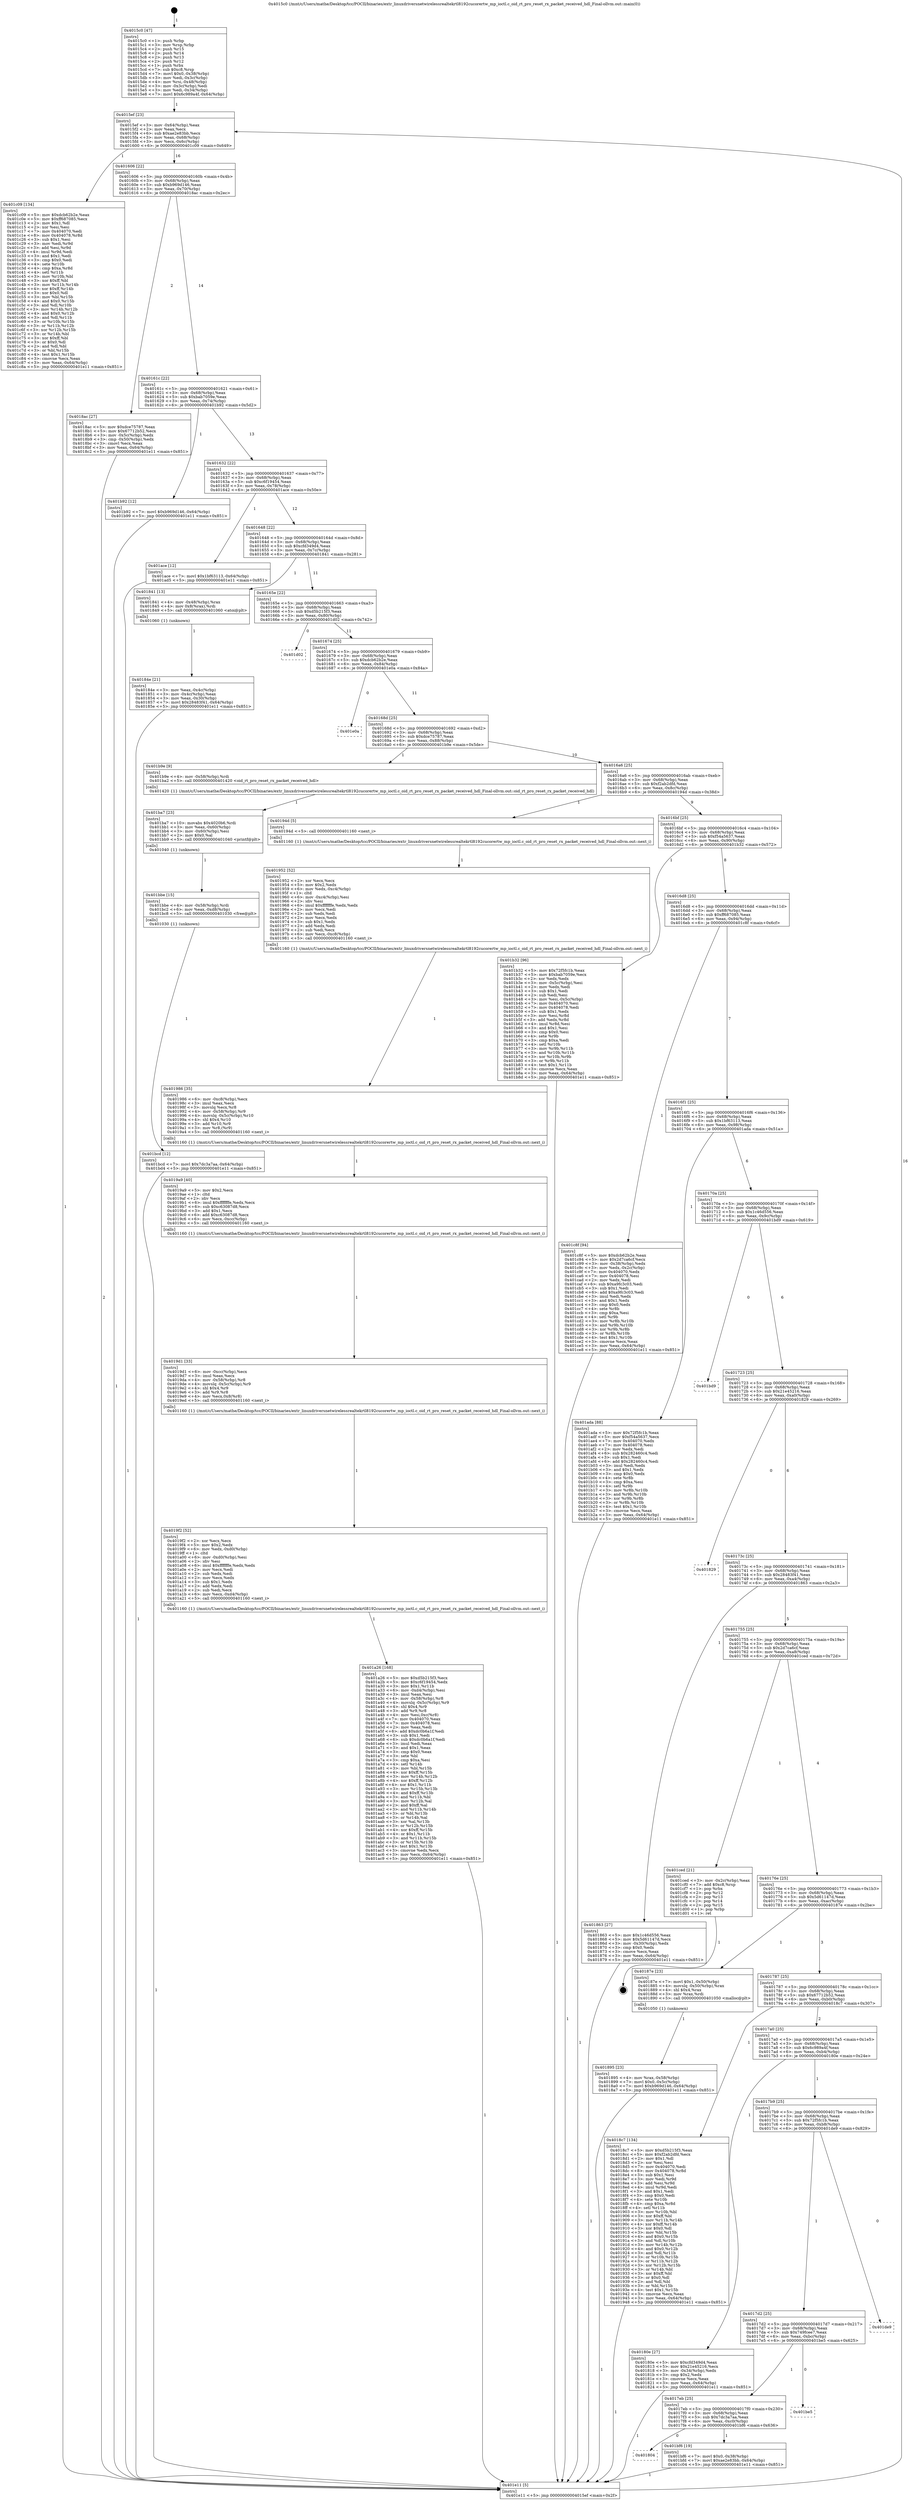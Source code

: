 digraph "0x4015c0" {
  label = "0x4015c0 (/mnt/c/Users/mathe/Desktop/tcc/POCII/binaries/extr_linuxdriversnetwirelessrealtekrtl8192cucorertw_mp_ioctl.c_oid_rt_pro_reset_rx_packet_received_hdl_Final-ollvm.out::main(0))"
  labelloc = "t"
  node[shape=record]

  Entry [label="",width=0.3,height=0.3,shape=circle,fillcolor=black,style=filled]
  "0x4015ef" [label="{
     0x4015ef [23]\l
     | [instrs]\l
     &nbsp;&nbsp;0x4015ef \<+3\>: mov -0x64(%rbp),%eax\l
     &nbsp;&nbsp;0x4015f2 \<+2\>: mov %eax,%ecx\l
     &nbsp;&nbsp;0x4015f4 \<+6\>: sub $0xae2e83bb,%ecx\l
     &nbsp;&nbsp;0x4015fa \<+3\>: mov %eax,-0x68(%rbp)\l
     &nbsp;&nbsp;0x4015fd \<+3\>: mov %ecx,-0x6c(%rbp)\l
     &nbsp;&nbsp;0x401600 \<+6\>: je 0000000000401c09 \<main+0x649\>\l
  }"]
  "0x401c09" [label="{
     0x401c09 [134]\l
     | [instrs]\l
     &nbsp;&nbsp;0x401c09 \<+5\>: mov $0xdcb62b2e,%eax\l
     &nbsp;&nbsp;0x401c0e \<+5\>: mov $0xff687085,%ecx\l
     &nbsp;&nbsp;0x401c13 \<+2\>: mov $0x1,%dl\l
     &nbsp;&nbsp;0x401c15 \<+2\>: xor %esi,%esi\l
     &nbsp;&nbsp;0x401c17 \<+7\>: mov 0x404070,%edi\l
     &nbsp;&nbsp;0x401c1e \<+8\>: mov 0x404078,%r8d\l
     &nbsp;&nbsp;0x401c26 \<+3\>: sub $0x1,%esi\l
     &nbsp;&nbsp;0x401c29 \<+3\>: mov %edi,%r9d\l
     &nbsp;&nbsp;0x401c2c \<+3\>: add %esi,%r9d\l
     &nbsp;&nbsp;0x401c2f \<+4\>: imul %r9d,%edi\l
     &nbsp;&nbsp;0x401c33 \<+3\>: and $0x1,%edi\l
     &nbsp;&nbsp;0x401c36 \<+3\>: cmp $0x0,%edi\l
     &nbsp;&nbsp;0x401c39 \<+4\>: sete %r10b\l
     &nbsp;&nbsp;0x401c3d \<+4\>: cmp $0xa,%r8d\l
     &nbsp;&nbsp;0x401c41 \<+4\>: setl %r11b\l
     &nbsp;&nbsp;0x401c45 \<+3\>: mov %r10b,%bl\l
     &nbsp;&nbsp;0x401c48 \<+3\>: xor $0xff,%bl\l
     &nbsp;&nbsp;0x401c4b \<+3\>: mov %r11b,%r14b\l
     &nbsp;&nbsp;0x401c4e \<+4\>: xor $0xff,%r14b\l
     &nbsp;&nbsp;0x401c52 \<+3\>: xor $0x0,%dl\l
     &nbsp;&nbsp;0x401c55 \<+3\>: mov %bl,%r15b\l
     &nbsp;&nbsp;0x401c58 \<+4\>: and $0x0,%r15b\l
     &nbsp;&nbsp;0x401c5c \<+3\>: and %dl,%r10b\l
     &nbsp;&nbsp;0x401c5f \<+3\>: mov %r14b,%r12b\l
     &nbsp;&nbsp;0x401c62 \<+4\>: and $0x0,%r12b\l
     &nbsp;&nbsp;0x401c66 \<+3\>: and %dl,%r11b\l
     &nbsp;&nbsp;0x401c69 \<+3\>: or %r10b,%r15b\l
     &nbsp;&nbsp;0x401c6c \<+3\>: or %r11b,%r12b\l
     &nbsp;&nbsp;0x401c6f \<+3\>: xor %r12b,%r15b\l
     &nbsp;&nbsp;0x401c72 \<+3\>: or %r14b,%bl\l
     &nbsp;&nbsp;0x401c75 \<+3\>: xor $0xff,%bl\l
     &nbsp;&nbsp;0x401c78 \<+3\>: or $0x0,%dl\l
     &nbsp;&nbsp;0x401c7b \<+2\>: and %dl,%bl\l
     &nbsp;&nbsp;0x401c7d \<+3\>: or %bl,%r15b\l
     &nbsp;&nbsp;0x401c80 \<+4\>: test $0x1,%r15b\l
     &nbsp;&nbsp;0x401c84 \<+3\>: cmovne %ecx,%eax\l
     &nbsp;&nbsp;0x401c87 \<+3\>: mov %eax,-0x64(%rbp)\l
     &nbsp;&nbsp;0x401c8a \<+5\>: jmp 0000000000401e11 \<main+0x851\>\l
  }"]
  "0x401606" [label="{
     0x401606 [22]\l
     | [instrs]\l
     &nbsp;&nbsp;0x401606 \<+5\>: jmp 000000000040160b \<main+0x4b\>\l
     &nbsp;&nbsp;0x40160b \<+3\>: mov -0x68(%rbp),%eax\l
     &nbsp;&nbsp;0x40160e \<+5\>: sub $0xb969d146,%eax\l
     &nbsp;&nbsp;0x401613 \<+3\>: mov %eax,-0x70(%rbp)\l
     &nbsp;&nbsp;0x401616 \<+6\>: je 00000000004018ac \<main+0x2ec\>\l
  }"]
  Exit [label="",width=0.3,height=0.3,shape=circle,fillcolor=black,style=filled,peripheries=2]
  "0x4018ac" [label="{
     0x4018ac [27]\l
     | [instrs]\l
     &nbsp;&nbsp;0x4018ac \<+5\>: mov $0xdce75787,%eax\l
     &nbsp;&nbsp;0x4018b1 \<+5\>: mov $0x67712b52,%ecx\l
     &nbsp;&nbsp;0x4018b6 \<+3\>: mov -0x5c(%rbp),%edx\l
     &nbsp;&nbsp;0x4018b9 \<+3\>: cmp -0x50(%rbp),%edx\l
     &nbsp;&nbsp;0x4018bc \<+3\>: cmovl %ecx,%eax\l
     &nbsp;&nbsp;0x4018bf \<+3\>: mov %eax,-0x64(%rbp)\l
     &nbsp;&nbsp;0x4018c2 \<+5\>: jmp 0000000000401e11 \<main+0x851\>\l
  }"]
  "0x40161c" [label="{
     0x40161c [22]\l
     | [instrs]\l
     &nbsp;&nbsp;0x40161c \<+5\>: jmp 0000000000401621 \<main+0x61\>\l
     &nbsp;&nbsp;0x401621 \<+3\>: mov -0x68(%rbp),%eax\l
     &nbsp;&nbsp;0x401624 \<+5\>: sub $0xbab7059e,%eax\l
     &nbsp;&nbsp;0x401629 \<+3\>: mov %eax,-0x74(%rbp)\l
     &nbsp;&nbsp;0x40162c \<+6\>: je 0000000000401b92 \<main+0x5d2\>\l
  }"]
  "0x401804" [label="{
     0x401804\l
  }", style=dashed]
  "0x401b92" [label="{
     0x401b92 [12]\l
     | [instrs]\l
     &nbsp;&nbsp;0x401b92 \<+7\>: movl $0xb969d146,-0x64(%rbp)\l
     &nbsp;&nbsp;0x401b99 \<+5\>: jmp 0000000000401e11 \<main+0x851\>\l
  }"]
  "0x401632" [label="{
     0x401632 [22]\l
     | [instrs]\l
     &nbsp;&nbsp;0x401632 \<+5\>: jmp 0000000000401637 \<main+0x77\>\l
     &nbsp;&nbsp;0x401637 \<+3\>: mov -0x68(%rbp),%eax\l
     &nbsp;&nbsp;0x40163a \<+5\>: sub $0xc6f19454,%eax\l
     &nbsp;&nbsp;0x40163f \<+3\>: mov %eax,-0x78(%rbp)\l
     &nbsp;&nbsp;0x401642 \<+6\>: je 0000000000401ace \<main+0x50e\>\l
  }"]
  "0x401bf6" [label="{
     0x401bf6 [19]\l
     | [instrs]\l
     &nbsp;&nbsp;0x401bf6 \<+7\>: movl $0x0,-0x38(%rbp)\l
     &nbsp;&nbsp;0x401bfd \<+7\>: movl $0xae2e83bb,-0x64(%rbp)\l
     &nbsp;&nbsp;0x401c04 \<+5\>: jmp 0000000000401e11 \<main+0x851\>\l
  }"]
  "0x401ace" [label="{
     0x401ace [12]\l
     | [instrs]\l
     &nbsp;&nbsp;0x401ace \<+7\>: movl $0x1bf63113,-0x64(%rbp)\l
     &nbsp;&nbsp;0x401ad5 \<+5\>: jmp 0000000000401e11 \<main+0x851\>\l
  }"]
  "0x401648" [label="{
     0x401648 [22]\l
     | [instrs]\l
     &nbsp;&nbsp;0x401648 \<+5\>: jmp 000000000040164d \<main+0x8d\>\l
     &nbsp;&nbsp;0x40164d \<+3\>: mov -0x68(%rbp),%eax\l
     &nbsp;&nbsp;0x401650 \<+5\>: sub $0xcfd349d4,%eax\l
     &nbsp;&nbsp;0x401655 \<+3\>: mov %eax,-0x7c(%rbp)\l
     &nbsp;&nbsp;0x401658 \<+6\>: je 0000000000401841 \<main+0x281\>\l
  }"]
  "0x4017eb" [label="{
     0x4017eb [25]\l
     | [instrs]\l
     &nbsp;&nbsp;0x4017eb \<+5\>: jmp 00000000004017f0 \<main+0x230\>\l
     &nbsp;&nbsp;0x4017f0 \<+3\>: mov -0x68(%rbp),%eax\l
     &nbsp;&nbsp;0x4017f3 \<+5\>: sub $0x7dc3a7aa,%eax\l
     &nbsp;&nbsp;0x4017f8 \<+6\>: mov %eax,-0xc0(%rbp)\l
     &nbsp;&nbsp;0x4017fe \<+6\>: je 0000000000401bf6 \<main+0x636\>\l
  }"]
  "0x401841" [label="{
     0x401841 [13]\l
     | [instrs]\l
     &nbsp;&nbsp;0x401841 \<+4\>: mov -0x48(%rbp),%rax\l
     &nbsp;&nbsp;0x401845 \<+4\>: mov 0x8(%rax),%rdi\l
     &nbsp;&nbsp;0x401849 \<+5\>: call 0000000000401060 \<atoi@plt\>\l
     | [calls]\l
     &nbsp;&nbsp;0x401060 \{1\} (unknown)\l
  }"]
  "0x40165e" [label="{
     0x40165e [22]\l
     | [instrs]\l
     &nbsp;&nbsp;0x40165e \<+5\>: jmp 0000000000401663 \<main+0xa3\>\l
     &nbsp;&nbsp;0x401663 \<+3\>: mov -0x68(%rbp),%eax\l
     &nbsp;&nbsp;0x401666 \<+5\>: sub $0xd5b215f3,%eax\l
     &nbsp;&nbsp;0x40166b \<+3\>: mov %eax,-0x80(%rbp)\l
     &nbsp;&nbsp;0x40166e \<+6\>: je 0000000000401d02 \<main+0x742\>\l
  }"]
  "0x401be5" [label="{
     0x401be5\l
  }", style=dashed]
  "0x401d02" [label="{
     0x401d02\l
  }", style=dashed]
  "0x401674" [label="{
     0x401674 [25]\l
     | [instrs]\l
     &nbsp;&nbsp;0x401674 \<+5\>: jmp 0000000000401679 \<main+0xb9\>\l
     &nbsp;&nbsp;0x401679 \<+3\>: mov -0x68(%rbp),%eax\l
     &nbsp;&nbsp;0x40167c \<+5\>: sub $0xdcb62b2e,%eax\l
     &nbsp;&nbsp;0x401681 \<+6\>: mov %eax,-0x84(%rbp)\l
     &nbsp;&nbsp;0x401687 \<+6\>: je 0000000000401e0a \<main+0x84a\>\l
  }"]
  "0x4017d2" [label="{
     0x4017d2 [25]\l
     | [instrs]\l
     &nbsp;&nbsp;0x4017d2 \<+5\>: jmp 00000000004017d7 \<main+0x217\>\l
     &nbsp;&nbsp;0x4017d7 \<+3\>: mov -0x68(%rbp),%eax\l
     &nbsp;&nbsp;0x4017da \<+5\>: sub $0x749fcee7,%eax\l
     &nbsp;&nbsp;0x4017df \<+6\>: mov %eax,-0xbc(%rbp)\l
     &nbsp;&nbsp;0x4017e5 \<+6\>: je 0000000000401be5 \<main+0x625\>\l
  }"]
  "0x401e0a" [label="{
     0x401e0a\l
  }", style=dashed]
  "0x40168d" [label="{
     0x40168d [25]\l
     | [instrs]\l
     &nbsp;&nbsp;0x40168d \<+5\>: jmp 0000000000401692 \<main+0xd2\>\l
     &nbsp;&nbsp;0x401692 \<+3\>: mov -0x68(%rbp),%eax\l
     &nbsp;&nbsp;0x401695 \<+5\>: sub $0xdce75787,%eax\l
     &nbsp;&nbsp;0x40169a \<+6\>: mov %eax,-0x88(%rbp)\l
     &nbsp;&nbsp;0x4016a0 \<+6\>: je 0000000000401b9e \<main+0x5de\>\l
  }"]
  "0x401de9" [label="{
     0x401de9\l
  }", style=dashed]
  "0x401b9e" [label="{
     0x401b9e [9]\l
     | [instrs]\l
     &nbsp;&nbsp;0x401b9e \<+4\>: mov -0x58(%rbp),%rdi\l
     &nbsp;&nbsp;0x401ba2 \<+5\>: call 0000000000401420 \<oid_rt_pro_reset_rx_packet_received_hdl\>\l
     | [calls]\l
     &nbsp;&nbsp;0x401420 \{1\} (/mnt/c/Users/mathe/Desktop/tcc/POCII/binaries/extr_linuxdriversnetwirelessrealtekrtl8192cucorertw_mp_ioctl.c_oid_rt_pro_reset_rx_packet_received_hdl_Final-ollvm.out::oid_rt_pro_reset_rx_packet_received_hdl)\l
  }"]
  "0x4016a6" [label="{
     0x4016a6 [25]\l
     | [instrs]\l
     &nbsp;&nbsp;0x4016a6 \<+5\>: jmp 00000000004016ab \<main+0xeb\>\l
     &nbsp;&nbsp;0x4016ab \<+3\>: mov -0x68(%rbp),%eax\l
     &nbsp;&nbsp;0x4016ae \<+5\>: sub $0xf2ab2dfd,%eax\l
     &nbsp;&nbsp;0x4016b3 \<+6\>: mov %eax,-0x8c(%rbp)\l
     &nbsp;&nbsp;0x4016b9 \<+6\>: je 000000000040194d \<main+0x38d\>\l
  }"]
  "0x401bcd" [label="{
     0x401bcd [12]\l
     | [instrs]\l
     &nbsp;&nbsp;0x401bcd \<+7\>: movl $0x7dc3a7aa,-0x64(%rbp)\l
     &nbsp;&nbsp;0x401bd4 \<+5\>: jmp 0000000000401e11 \<main+0x851\>\l
  }"]
  "0x40194d" [label="{
     0x40194d [5]\l
     | [instrs]\l
     &nbsp;&nbsp;0x40194d \<+5\>: call 0000000000401160 \<next_i\>\l
     | [calls]\l
     &nbsp;&nbsp;0x401160 \{1\} (/mnt/c/Users/mathe/Desktop/tcc/POCII/binaries/extr_linuxdriversnetwirelessrealtekrtl8192cucorertw_mp_ioctl.c_oid_rt_pro_reset_rx_packet_received_hdl_Final-ollvm.out::next_i)\l
  }"]
  "0x4016bf" [label="{
     0x4016bf [25]\l
     | [instrs]\l
     &nbsp;&nbsp;0x4016bf \<+5\>: jmp 00000000004016c4 \<main+0x104\>\l
     &nbsp;&nbsp;0x4016c4 \<+3\>: mov -0x68(%rbp),%eax\l
     &nbsp;&nbsp;0x4016c7 \<+5\>: sub $0xf54a5637,%eax\l
     &nbsp;&nbsp;0x4016cc \<+6\>: mov %eax,-0x90(%rbp)\l
     &nbsp;&nbsp;0x4016d2 \<+6\>: je 0000000000401b32 \<main+0x572\>\l
  }"]
  "0x401bbe" [label="{
     0x401bbe [15]\l
     | [instrs]\l
     &nbsp;&nbsp;0x401bbe \<+4\>: mov -0x58(%rbp),%rdi\l
     &nbsp;&nbsp;0x401bc2 \<+6\>: mov %eax,-0xd8(%rbp)\l
     &nbsp;&nbsp;0x401bc8 \<+5\>: call 0000000000401030 \<free@plt\>\l
     | [calls]\l
     &nbsp;&nbsp;0x401030 \{1\} (unknown)\l
  }"]
  "0x401b32" [label="{
     0x401b32 [96]\l
     | [instrs]\l
     &nbsp;&nbsp;0x401b32 \<+5\>: mov $0x72f5fc1b,%eax\l
     &nbsp;&nbsp;0x401b37 \<+5\>: mov $0xbab7059e,%ecx\l
     &nbsp;&nbsp;0x401b3c \<+2\>: xor %edx,%edx\l
     &nbsp;&nbsp;0x401b3e \<+3\>: mov -0x5c(%rbp),%esi\l
     &nbsp;&nbsp;0x401b41 \<+2\>: mov %edx,%edi\l
     &nbsp;&nbsp;0x401b43 \<+3\>: sub $0x1,%edi\l
     &nbsp;&nbsp;0x401b46 \<+2\>: sub %edi,%esi\l
     &nbsp;&nbsp;0x401b48 \<+3\>: mov %esi,-0x5c(%rbp)\l
     &nbsp;&nbsp;0x401b4b \<+7\>: mov 0x404070,%esi\l
     &nbsp;&nbsp;0x401b52 \<+7\>: mov 0x404078,%edi\l
     &nbsp;&nbsp;0x401b59 \<+3\>: sub $0x1,%edx\l
     &nbsp;&nbsp;0x401b5c \<+3\>: mov %esi,%r8d\l
     &nbsp;&nbsp;0x401b5f \<+3\>: add %edx,%r8d\l
     &nbsp;&nbsp;0x401b62 \<+4\>: imul %r8d,%esi\l
     &nbsp;&nbsp;0x401b66 \<+3\>: and $0x1,%esi\l
     &nbsp;&nbsp;0x401b69 \<+3\>: cmp $0x0,%esi\l
     &nbsp;&nbsp;0x401b6c \<+4\>: sete %r9b\l
     &nbsp;&nbsp;0x401b70 \<+3\>: cmp $0xa,%edi\l
     &nbsp;&nbsp;0x401b73 \<+4\>: setl %r10b\l
     &nbsp;&nbsp;0x401b77 \<+3\>: mov %r9b,%r11b\l
     &nbsp;&nbsp;0x401b7a \<+3\>: and %r10b,%r11b\l
     &nbsp;&nbsp;0x401b7d \<+3\>: xor %r10b,%r9b\l
     &nbsp;&nbsp;0x401b80 \<+3\>: or %r9b,%r11b\l
     &nbsp;&nbsp;0x401b83 \<+4\>: test $0x1,%r11b\l
     &nbsp;&nbsp;0x401b87 \<+3\>: cmovne %ecx,%eax\l
     &nbsp;&nbsp;0x401b8a \<+3\>: mov %eax,-0x64(%rbp)\l
     &nbsp;&nbsp;0x401b8d \<+5\>: jmp 0000000000401e11 \<main+0x851\>\l
  }"]
  "0x4016d8" [label="{
     0x4016d8 [25]\l
     | [instrs]\l
     &nbsp;&nbsp;0x4016d8 \<+5\>: jmp 00000000004016dd \<main+0x11d\>\l
     &nbsp;&nbsp;0x4016dd \<+3\>: mov -0x68(%rbp),%eax\l
     &nbsp;&nbsp;0x4016e0 \<+5\>: sub $0xff687085,%eax\l
     &nbsp;&nbsp;0x4016e5 \<+6\>: mov %eax,-0x94(%rbp)\l
     &nbsp;&nbsp;0x4016eb \<+6\>: je 0000000000401c8f \<main+0x6cf\>\l
  }"]
  "0x401ba7" [label="{
     0x401ba7 [23]\l
     | [instrs]\l
     &nbsp;&nbsp;0x401ba7 \<+10\>: movabs $0x4020b6,%rdi\l
     &nbsp;&nbsp;0x401bb1 \<+3\>: mov %eax,-0x60(%rbp)\l
     &nbsp;&nbsp;0x401bb4 \<+3\>: mov -0x60(%rbp),%esi\l
     &nbsp;&nbsp;0x401bb7 \<+2\>: mov $0x0,%al\l
     &nbsp;&nbsp;0x401bb9 \<+5\>: call 0000000000401040 \<printf@plt\>\l
     | [calls]\l
     &nbsp;&nbsp;0x401040 \{1\} (unknown)\l
  }"]
  "0x401c8f" [label="{
     0x401c8f [94]\l
     | [instrs]\l
     &nbsp;&nbsp;0x401c8f \<+5\>: mov $0xdcb62b2e,%eax\l
     &nbsp;&nbsp;0x401c94 \<+5\>: mov $0x2d7ca6cf,%ecx\l
     &nbsp;&nbsp;0x401c99 \<+3\>: mov -0x38(%rbp),%edx\l
     &nbsp;&nbsp;0x401c9c \<+3\>: mov %edx,-0x2c(%rbp)\l
     &nbsp;&nbsp;0x401c9f \<+7\>: mov 0x404070,%edx\l
     &nbsp;&nbsp;0x401ca6 \<+7\>: mov 0x404078,%esi\l
     &nbsp;&nbsp;0x401cad \<+2\>: mov %edx,%edi\l
     &nbsp;&nbsp;0x401caf \<+6\>: sub $0xa9fc3c03,%edi\l
     &nbsp;&nbsp;0x401cb5 \<+3\>: sub $0x1,%edi\l
     &nbsp;&nbsp;0x401cb8 \<+6\>: add $0xa9fc3c03,%edi\l
     &nbsp;&nbsp;0x401cbe \<+3\>: imul %edi,%edx\l
     &nbsp;&nbsp;0x401cc1 \<+3\>: and $0x1,%edx\l
     &nbsp;&nbsp;0x401cc4 \<+3\>: cmp $0x0,%edx\l
     &nbsp;&nbsp;0x401cc7 \<+4\>: sete %r8b\l
     &nbsp;&nbsp;0x401ccb \<+3\>: cmp $0xa,%esi\l
     &nbsp;&nbsp;0x401cce \<+4\>: setl %r9b\l
     &nbsp;&nbsp;0x401cd2 \<+3\>: mov %r8b,%r10b\l
     &nbsp;&nbsp;0x401cd5 \<+3\>: and %r9b,%r10b\l
     &nbsp;&nbsp;0x401cd8 \<+3\>: xor %r9b,%r8b\l
     &nbsp;&nbsp;0x401cdb \<+3\>: or %r8b,%r10b\l
     &nbsp;&nbsp;0x401cde \<+4\>: test $0x1,%r10b\l
     &nbsp;&nbsp;0x401ce2 \<+3\>: cmovne %ecx,%eax\l
     &nbsp;&nbsp;0x401ce5 \<+3\>: mov %eax,-0x64(%rbp)\l
     &nbsp;&nbsp;0x401ce8 \<+5\>: jmp 0000000000401e11 \<main+0x851\>\l
  }"]
  "0x4016f1" [label="{
     0x4016f1 [25]\l
     | [instrs]\l
     &nbsp;&nbsp;0x4016f1 \<+5\>: jmp 00000000004016f6 \<main+0x136\>\l
     &nbsp;&nbsp;0x4016f6 \<+3\>: mov -0x68(%rbp),%eax\l
     &nbsp;&nbsp;0x4016f9 \<+5\>: sub $0x1bf63113,%eax\l
     &nbsp;&nbsp;0x4016fe \<+6\>: mov %eax,-0x98(%rbp)\l
     &nbsp;&nbsp;0x401704 \<+6\>: je 0000000000401ada \<main+0x51a\>\l
  }"]
  "0x401a26" [label="{
     0x401a26 [168]\l
     | [instrs]\l
     &nbsp;&nbsp;0x401a26 \<+5\>: mov $0xd5b215f3,%ecx\l
     &nbsp;&nbsp;0x401a2b \<+5\>: mov $0xc6f19454,%edx\l
     &nbsp;&nbsp;0x401a30 \<+3\>: mov $0x1,%r11b\l
     &nbsp;&nbsp;0x401a33 \<+6\>: mov -0xd4(%rbp),%esi\l
     &nbsp;&nbsp;0x401a39 \<+3\>: imul %eax,%esi\l
     &nbsp;&nbsp;0x401a3c \<+4\>: mov -0x58(%rbp),%r8\l
     &nbsp;&nbsp;0x401a40 \<+4\>: movslq -0x5c(%rbp),%r9\l
     &nbsp;&nbsp;0x401a44 \<+4\>: shl $0x4,%r9\l
     &nbsp;&nbsp;0x401a48 \<+3\>: add %r9,%r8\l
     &nbsp;&nbsp;0x401a4b \<+4\>: mov %esi,0xc(%r8)\l
     &nbsp;&nbsp;0x401a4f \<+7\>: mov 0x404070,%eax\l
     &nbsp;&nbsp;0x401a56 \<+7\>: mov 0x404078,%esi\l
     &nbsp;&nbsp;0x401a5d \<+2\>: mov %eax,%edi\l
     &nbsp;&nbsp;0x401a5f \<+6\>: add $0xdc0b6a1f,%edi\l
     &nbsp;&nbsp;0x401a65 \<+3\>: sub $0x1,%edi\l
     &nbsp;&nbsp;0x401a68 \<+6\>: sub $0xdc0b6a1f,%edi\l
     &nbsp;&nbsp;0x401a6e \<+3\>: imul %edi,%eax\l
     &nbsp;&nbsp;0x401a71 \<+3\>: and $0x1,%eax\l
     &nbsp;&nbsp;0x401a74 \<+3\>: cmp $0x0,%eax\l
     &nbsp;&nbsp;0x401a77 \<+3\>: sete %bl\l
     &nbsp;&nbsp;0x401a7a \<+3\>: cmp $0xa,%esi\l
     &nbsp;&nbsp;0x401a7d \<+4\>: setl %r14b\l
     &nbsp;&nbsp;0x401a81 \<+3\>: mov %bl,%r15b\l
     &nbsp;&nbsp;0x401a84 \<+4\>: xor $0xff,%r15b\l
     &nbsp;&nbsp;0x401a88 \<+3\>: mov %r14b,%r12b\l
     &nbsp;&nbsp;0x401a8b \<+4\>: xor $0xff,%r12b\l
     &nbsp;&nbsp;0x401a8f \<+4\>: xor $0x1,%r11b\l
     &nbsp;&nbsp;0x401a93 \<+3\>: mov %r15b,%r13b\l
     &nbsp;&nbsp;0x401a96 \<+4\>: and $0xff,%r13b\l
     &nbsp;&nbsp;0x401a9a \<+3\>: and %r11b,%bl\l
     &nbsp;&nbsp;0x401a9d \<+3\>: mov %r12b,%al\l
     &nbsp;&nbsp;0x401aa0 \<+2\>: and $0xff,%al\l
     &nbsp;&nbsp;0x401aa2 \<+3\>: and %r11b,%r14b\l
     &nbsp;&nbsp;0x401aa5 \<+3\>: or %bl,%r13b\l
     &nbsp;&nbsp;0x401aa8 \<+3\>: or %r14b,%al\l
     &nbsp;&nbsp;0x401aab \<+3\>: xor %al,%r13b\l
     &nbsp;&nbsp;0x401aae \<+3\>: or %r12b,%r15b\l
     &nbsp;&nbsp;0x401ab1 \<+4\>: xor $0xff,%r15b\l
     &nbsp;&nbsp;0x401ab5 \<+4\>: or $0x1,%r11b\l
     &nbsp;&nbsp;0x401ab9 \<+3\>: and %r11b,%r15b\l
     &nbsp;&nbsp;0x401abc \<+3\>: or %r15b,%r13b\l
     &nbsp;&nbsp;0x401abf \<+4\>: test $0x1,%r13b\l
     &nbsp;&nbsp;0x401ac3 \<+3\>: cmovne %edx,%ecx\l
     &nbsp;&nbsp;0x401ac6 \<+3\>: mov %ecx,-0x64(%rbp)\l
     &nbsp;&nbsp;0x401ac9 \<+5\>: jmp 0000000000401e11 \<main+0x851\>\l
  }"]
  "0x401ada" [label="{
     0x401ada [88]\l
     | [instrs]\l
     &nbsp;&nbsp;0x401ada \<+5\>: mov $0x72f5fc1b,%eax\l
     &nbsp;&nbsp;0x401adf \<+5\>: mov $0xf54a5637,%ecx\l
     &nbsp;&nbsp;0x401ae4 \<+7\>: mov 0x404070,%edx\l
     &nbsp;&nbsp;0x401aeb \<+7\>: mov 0x404078,%esi\l
     &nbsp;&nbsp;0x401af2 \<+2\>: mov %edx,%edi\l
     &nbsp;&nbsp;0x401af4 \<+6\>: sub $0x282460c4,%edi\l
     &nbsp;&nbsp;0x401afa \<+3\>: sub $0x1,%edi\l
     &nbsp;&nbsp;0x401afd \<+6\>: add $0x282460c4,%edi\l
     &nbsp;&nbsp;0x401b03 \<+3\>: imul %edi,%edx\l
     &nbsp;&nbsp;0x401b06 \<+3\>: and $0x1,%edx\l
     &nbsp;&nbsp;0x401b09 \<+3\>: cmp $0x0,%edx\l
     &nbsp;&nbsp;0x401b0c \<+4\>: sete %r8b\l
     &nbsp;&nbsp;0x401b10 \<+3\>: cmp $0xa,%esi\l
     &nbsp;&nbsp;0x401b13 \<+4\>: setl %r9b\l
     &nbsp;&nbsp;0x401b17 \<+3\>: mov %r8b,%r10b\l
     &nbsp;&nbsp;0x401b1a \<+3\>: and %r9b,%r10b\l
     &nbsp;&nbsp;0x401b1d \<+3\>: xor %r9b,%r8b\l
     &nbsp;&nbsp;0x401b20 \<+3\>: or %r8b,%r10b\l
     &nbsp;&nbsp;0x401b23 \<+4\>: test $0x1,%r10b\l
     &nbsp;&nbsp;0x401b27 \<+3\>: cmovne %ecx,%eax\l
     &nbsp;&nbsp;0x401b2a \<+3\>: mov %eax,-0x64(%rbp)\l
     &nbsp;&nbsp;0x401b2d \<+5\>: jmp 0000000000401e11 \<main+0x851\>\l
  }"]
  "0x40170a" [label="{
     0x40170a [25]\l
     | [instrs]\l
     &nbsp;&nbsp;0x40170a \<+5\>: jmp 000000000040170f \<main+0x14f\>\l
     &nbsp;&nbsp;0x40170f \<+3\>: mov -0x68(%rbp),%eax\l
     &nbsp;&nbsp;0x401712 \<+5\>: sub $0x1c46d556,%eax\l
     &nbsp;&nbsp;0x401717 \<+6\>: mov %eax,-0x9c(%rbp)\l
     &nbsp;&nbsp;0x40171d \<+6\>: je 0000000000401bd9 \<main+0x619\>\l
  }"]
  "0x4019f2" [label="{
     0x4019f2 [52]\l
     | [instrs]\l
     &nbsp;&nbsp;0x4019f2 \<+2\>: xor %ecx,%ecx\l
     &nbsp;&nbsp;0x4019f4 \<+5\>: mov $0x2,%edx\l
     &nbsp;&nbsp;0x4019f9 \<+6\>: mov %edx,-0xd0(%rbp)\l
     &nbsp;&nbsp;0x4019ff \<+1\>: cltd\l
     &nbsp;&nbsp;0x401a00 \<+6\>: mov -0xd0(%rbp),%esi\l
     &nbsp;&nbsp;0x401a06 \<+2\>: idiv %esi\l
     &nbsp;&nbsp;0x401a08 \<+6\>: imul $0xfffffffe,%edx,%edx\l
     &nbsp;&nbsp;0x401a0e \<+2\>: mov %ecx,%edi\l
     &nbsp;&nbsp;0x401a10 \<+2\>: sub %edx,%edi\l
     &nbsp;&nbsp;0x401a12 \<+2\>: mov %ecx,%edx\l
     &nbsp;&nbsp;0x401a14 \<+3\>: sub $0x1,%edx\l
     &nbsp;&nbsp;0x401a17 \<+2\>: add %edx,%edi\l
     &nbsp;&nbsp;0x401a19 \<+2\>: sub %edi,%ecx\l
     &nbsp;&nbsp;0x401a1b \<+6\>: mov %ecx,-0xd4(%rbp)\l
     &nbsp;&nbsp;0x401a21 \<+5\>: call 0000000000401160 \<next_i\>\l
     | [calls]\l
     &nbsp;&nbsp;0x401160 \{1\} (/mnt/c/Users/mathe/Desktop/tcc/POCII/binaries/extr_linuxdriversnetwirelessrealtekrtl8192cucorertw_mp_ioctl.c_oid_rt_pro_reset_rx_packet_received_hdl_Final-ollvm.out::next_i)\l
  }"]
  "0x401bd9" [label="{
     0x401bd9\l
  }", style=dashed]
  "0x401723" [label="{
     0x401723 [25]\l
     | [instrs]\l
     &nbsp;&nbsp;0x401723 \<+5\>: jmp 0000000000401728 \<main+0x168\>\l
     &nbsp;&nbsp;0x401728 \<+3\>: mov -0x68(%rbp),%eax\l
     &nbsp;&nbsp;0x40172b \<+5\>: sub $0x21e45216,%eax\l
     &nbsp;&nbsp;0x401730 \<+6\>: mov %eax,-0xa0(%rbp)\l
     &nbsp;&nbsp;0x401736 \<+6\>: je 0000000000401829 \<main+0x269\>\l
  }"]
  "0x4019d1" [label="{
     0x4019d1 [33]\l
     | [instrs]\l
     &nbsp;&nbsp;0x4019d1 \<+6\>: mov -0xcc(%rbp),%ecx\l
     &nbsp;&nbsp;0x4019d7 \<+3\>: imul %eax,%ecx\l
     &nbsp;&nbsp;0x4019da \<+4\>: mov -0x58(%rbp),%r8\l
     &nbsp;&nbsp;0x4019de \<+4\>: movslq -0x5c(%rbp),%r9\l
     &nbsp;&nbsp;0x4019e2 \<+4\>: shl $0x4,%r9\l
     &nbsp;&nbsp;0x4019e6 \<+3\>: add %r9,%r8\l
     &nbsp;&nbsp;0x4019e9 \<+4\>: mov %ecx,0x8(%r8)\l
     &nbsp;&nbsp;0x4019ed \<+5\>: call 0000000000401160 \<next_i\>\l
     | [calls]\l
     &nbsp;&nbsp;0x401160 \{1\} (/mnt/c/Users/mathe/Desktop/tcc/POCII/binaries/extr_linuxdriversnetwirelessrealtekrtl8192cucorertw_mp_ioctl.c_oid_rt_pro_reset_rx_packet_received_hdl_Final-ollvm.out::next_i)\l
  }"]
  "0x401829" [label="{
     0x401829\l
  }", style=dashed]
  "0x40173c" [label="{
     0x40173c [25]\l
     | [instrs]\l
     &nbsp;&nbsp;0x40173c \<+5\>: jmp 0000000000401741 \<main+0x181\>\l
     &nbsp;&nbsp;0x401741 \<+3\>: mov -0x68(%rbp),%eax\l
     &nbsp;&nbsp;0x401744 \<+5\>: sub $0x28483f41,%eax\l
     &nbsp;&nbsp;0x401749 \<+6\>: mov %eax,-0xa4(%rbp)\l
     &nbsp;&nbsp;0x40174f \<+6\>: je 0000000000401863 \<main+0x2a3\>\l
  }"]
  "0x4019a9" [label="{
     0x4019a9 [40]\l
     | [instrs]\l
     &nbsp;&nbsp;0x4019a9 \<+5\>: mov $0x2,%ecx\l
     &nbsp;&nbsp;0x4019ae \<+1\>: cltd\l
     &nbsp;&nbsp;0x4019af \<+2\>: idiv %ecx\l
     &nbsp;&nbsp;0x4019b1 \<+6\>: imul $0xfffffffe,%edx,%ecx\l
     &nbsp;&nbsp;0x4019b7 \<+6\>: sub $0xc63087d8,%ecx\l
     &nbsp;&nbsp;0x4019bd \<+3\>: add $0x1,%ecx\l
     &nbsp;&nbsp;0x4019c0 \<+6\>: add $0xc63087d8,%ecx\l
     &nbsp;&nbsp;0x4019c6 \<+6\>: mov %ecx,-0xcc(%rbp)\l
     &nbsp;&nbsp;0x4019cc \<+5\>: call 0000000000401160 \<next_i\>\l
     | [calls]\l
     &nbsp;&nbsp;0x401160 \{1\} (/mnt/c/Users/mathe/Desktop/tcc/POCII/binaries/extr_linuxdriversnetwirelessrealtekrtl8192cucorertw_mp_ioctl.c_oid_rt_pro_reset_rx_packet_received_hdl_Final-ollvm.out::next_i)\l
  }"]
  "0x401863" [label="{
     0x401863 [27]\l
     | [instrs]\l
     &nbsp;&nbsp;0x401863 \<+5\>: mov $0x1c46d556,%eax\l
     &nbsp;&nbsp;0x401868 \<+5\>: mov $0x5d61147d,%ecx\l
     &nbsp;&nbsp;0x40186d \<+3\>: mov -0x30(%rbp),%edx\l
     &nbsp;&nbsp;0x401870 \<+3\>: cmp $0x0,%edx\l
     &nbsp;&nbsp;0x401873 \<+3\>: cmove %ecx,%eax\l
     &nbsp;&nbsp;0x401876 \<+3\>: mov %eax,-0x64(%rbp)\l
     &nbsp;&nbsp;0x401879 \<+5\>: jmp 0000000000401e11 \<main+0x851\>\l
  }"]
  "0x401755" [label="{
     0x401755 [25]\l
     | [instrs]\l
     &nbsp;&nbsp;0x401755 \<+5\>: jmp 000000000040175a \<main+0x19a\>\l
     &nbsp;&nbsp;0x40175a \<+3\>: mov -0x68(%rbp),%eax\l
     &nbsp;&nbsp;0x40175d \<+5\>: sub $0x2d7ca6cf,%eax\l
     &nbsp;&nbsp;0x401762 \<+6\>: mov %eax,-0xa8(%rbp)\l
     &nbsp;&nbsp;0x401768 \<+6\>: je 0000000000401ced \<main+0x72d\>\l
  }"]
  "0x401986" [label="{
     0x401986 [35]\l
     | [instrs]\l
     &nbsp;&nbsp;0x401986 \<+6\>: mov -0xc8(%rbp),%ecx\l
     &nbsp;&nbsp;0x40198c \<+3\>: imul %eax,%ecx\l
     &nbsp;&nbsp;0x40198f \<+3\>: movslq %ecx,%r8\l
     &nbsp;&nbsp;0x401992 \<+4\>: mov -0x58(%rbp),%r9\l
     &nbsp;&nbsp;0x401996 \<+4\>: movslq -0x5c(%rbp),%r10\l
     &nbsp;&nbsp;0x40199a \<+4\>: shl $0x4,%r10\l
     &nbsp;&nbsp;0x40199e \<+3\>: add %r10,%r9\l
     &nbsp;&nbsp;0x4019a1 \<+3\>: mov %r8,(%r9)\l
     &nbsp;&nbsp;0x4019a4 \<+5\>: call 0000000000401160 \<next_i\>\l
     | [calls]\l
     &nbsp;&nbsp;0x401160 \{1\} (/mnt/c/Users/mathe/Desktop/tcc/POCII/binaries/extr_linuxdriversnetwirelessrealtekrtl8192cucorertw_mp_ioctl.c_oid_rt_pro_reset_rx_packet_received_hdl_Final-ollvm.out::next_i)\l
  }"]
  "0x401ced" [label="{
     0x401ced [21]\l
     | [instrs]\l
     &nbsp;&nbsp;0x401ced \<+3\>: mov -0x2c(%rbp),%eax\l
     &nbsp;&nbsp;0x401cf0 \<+7\>: add $0xc8,%rsp\l
     &nbsp;&nbsp;0x401cf7 \<+1\>: pop %rbx\l
     &nbsp;&nbsp;0x401cf8 \<+2\>: pop %r12\l
     &nbsp;&nbsp;0x401cfa \<+2\>: pop %r13\l
     &nbsp;&nbsp;0x401cfc \<+2\>: pop %r14\l
     &nbsp;&nbsp;0x401cfe \<+2\>: pop %r15\l
     &nbsp;&nbsp;0x401d00 \<+1\>: pop %rbp\l
     &nbsp;&nbsp;0x401d01 \<+1\>: ret\l
  }"]
  "0x40176e" [label="{
     0x40176e [25]\l
     | [instrs]\l
     &nbsp;&nbsp;0x40176e \<+5\>: jmp 0000000000401773 \<main+0x1b3\>\l
     &nbsp;&nbsp;0x401773 \<+3\>: mov -0x68(%rbp),%eax\l
     &nbsp;&nbsp;0x401776 \<+5\>: sub $0x5d61147d,%eax\l
     &nbsp;&nbsp;0x40177b \<+6\>: mov %eax,-0xac(%rbp)\l
     &nbsp;&nbsp;0x401781 \<+6\>: je 000000000040187e \<main+0x2be\>\l
  }"]
  "0x401952" [label="{
     0x401952 [52]\l
     | [instrs]\l
     &nbsp;&nbsp;0x401952 \<+2\>: xor %ecx,%ecx\l
     &nbsp;&nbsp;0x401954 \<+5\>: mov $0x2,%edx\l
     &nbsp;&nbsp;0x401959 \<+6\>: mov %edx,-0xc4(%rbp)\l
     &nbsp;&nbsp;0x40195f \<+1\>: cltd\l
     &nbsp;&nbsp;0x401960 \<+6\>: mov -0xc4(%rbp),%esi\l
     &nbsp;&nbsp;0x401966 \<+2\>: idiv %esi\l
     &nbsp;&nbsp;0x401968 \<+6\>: imul $0xfffffffe,%edx,%edx\l
     &nbsp;&nbsp;0x40196e \<+2\>: mov %ecx,%edi\l
     &nbsp;&nbsp;0x401970 \<+2\>: sub %edx,%edi\l
     &nbsp;&nbsp;0x401972 \<+2\>: mov %ecx,%edx\l
     &nbsp;&nbsp;0x401974 \<+3\>: sub $0x1,%edx\l
     &nbsp;&nbsp;0x401977 \<+2\>: add %edx,%edi\l
     &nbsp;&nbsp;0x401979 \<+2\>: sub %edi,%ecx\l
     &nbsp;&nbsp;0x40197b \<+6\>: mov %ecx,-0xc8(%rbp)\l
     &nbsp;&nbsp;0x401981 \<+5\>: call 0000000000401160 \<next_i\>\l
     | [calls]\l
     &nbsp;&nbsp;0x401160 \{1\} (/mnt/c/Users/mathe/Desktop/tcc/POCII/binaries/extr_linuxdriversnetwirelessrealtekrtl8192cucorertw_mp_ioctl.c_oid_rt_pro_reset_rx_packet_received_hdl_Final-ollvm.out::next_i)\l
  }"]
  "0x40187e" [label="{
     0x40187e [23]\l
     | [instrs]\l
     &nbsp;&nbsp;0x40187e \<+7\>: movl $0x1,-0x50(%rbp)\l
     &nbsp;&nbsp;0x401885 \<+4\>: movslq -0x50(%rbp),%rax\l
     &nbsp;&nbsp;0x401889 \<+4\>: shl $0x4,%rax\l
     &nbsp;&nbsp;0x40188d \<+3\>: mov %rax,%rdi\l
     &nbsp;&nbsp;0x401890 \<+5\>: call 0000000000401050 \<malloc@plt\>\l
     | [calls]\l
     &nbsp;&nbsp;0x401050 \{1\} (unknown)\l
  }"]
  "0x401787" [label="{
     0x401787 [25]\l
     | [instrs]\l
     &nbsp;&nbsp;0x401787 \<+5\>: jmp 000000000040178c \<main+0x1cc\>\l
     &nbsp;&nbsp;0x40178c \<+3\>: mov -0x68(%rbp),%eax\l
     &nbsp;&nbsp;0x40178f \<+5\>: sub $0x67712b52,%eax\l
     &nbsp;&nbsp;0x401794 \<+6\>: mov %eax,-0xb0(%rbp)\l
     &nbsp;&nbsp;0x40179a \<+6\>: je 00000000004018c7 \<main+0x307\>\l
  }"]
  "0x401895" [label="{
     0x401895 [23]\l
     | [instrs]\l
     &nbsp;&nbsp;0x401895 \<+4\>: mov %rax,-0x58(%rbp)\l
     &nbsp;&nbsp;0x401899 \<+7\>: movl $0x0,-0x5c(%rbp)\l
     &nbsp;&nbsp;0x4018a0 \<+7\>: movl $0xb969d146,-0x64(%rbp)\l
     &nbsp;&nbsp;0x4018a7 \<+5\>: jmp 0000000000401e11 \<main+0x851\>\l
  }"]
  "0x4018c7" [label="{
     0x4018c7 [134]\l
     | [instrs]\l
     &nbsp;&nbsp;0x4018c7 \<+5\>: mov $0xd5b215f3,%eax\l
     &nbsp;&nbsp;0x4018cc \<+5\>: mov $0xf2ab2dfd,%ecx\l
     &nbsp;&nbsp;0x4018d1 \<+2\>: mov $0x1,%dl\l
     &nbsp;&nbsp;0x4018d3 \<+2\>: xor %esi,%esi\l
     &nbsp;&nbsp;0x4018d5 \<+7\>: mov 0x404070,%edi\l
     &nbsp;&nbsp;0x4018dc \<+8\>: mov 0x404078,%r8d\l
     &nbsp;&nbsp;0x4018e4 \<+3\>: sub $0x1,%esi\l
     &nbsp;&nbsp;0x4018e7 \<+3\>: mov %edi,%r9d\l
     &nbsp;&nbsp;0x4018ea \<+3\>: add %esi,%r9d\l
     &nbsp;&nbsp;0x4018ed \<+4\>: imul %r9d,%edi\l
     &nbsp;&nbsp;0x4018f1 \<+3\>: and $0x1,%edi\l
     &nbsp;&nbsp;0x4018f4 \<+3\>: cmp $0x0,%edi\l
     &nbsp;&nbsp;0x4018f7 \<+4\>: sete %r10b\l
     &nbsp;&nbsp;0x4018fb \<+4\>: cmp $0xa,%r8d\l
     &nbsp;&nbsp;0x4018ff \<+4\>: setl %r11b\l
     &nbsp;&nbsp;0x401903 \<+3\>: mov %r10b,%bl\l
     &nbsp;&nbsp;0x401906 \<+3\>: xor $0xff,%bl\l
     &nbsp;&nbsp;0x401909 \<+3\>: mov %r11b,%r14b\l
     &nbsp;&nbsp;0x40190c \<+4\>: xor $0xff,%r14b\l
     &nbsp;&nbsp;0x401910 \<+3\>: xor $0x0,%dl\l
     &nbsp;&nbsp;0x401913 \<+3\>: mov %bl,%r15b\l
     &nbsp;&nbsp;0x401916 \<+4\>: and $0x0,%r15b\l
     &nbsp;&nbsp;0x40191a \<+3\>: and %dl,%r10b\l
     &nbsp;&nbsp;0x40191d \<+3\>: mov %r14b,%r12b\l
     &nbsp;&nbsp;0x401920 \<+4\>: and $0x0,%r12b\l
     &nbsp;&nbsp;0x401924 \<+3\>: and %dl,%r11b\l
     &nbsp;&nbsp;0x401927 \<+3\>: or %r10b,%r15b\l
     &nbsp;&nbsp;0x40192a \<+3\>: or %r11b,%r12b\l
     &nbsp;&nbsp;0x40192d \<+3\>: xor %r12b,%r15b\l
     &nbsp;&nbsp;0x401930 \<+3\>: or %r14b,%bl\l
     &nbsp;&nbsp;0x401933 \<+3\>: xor $0xff,%bl\l
     &nbsp;&nbsp;0x401936 \<+3\>: or $0x0,%dl\l
     &nbsp;&nbsp;0x401939 \<+2\>: and %dl,%bl\l
     &nbsp;&nbsp;0x40193b \<+3\>: or %bl,%r15b\l
     &nbsp;&nbsp;0x40193e \<+4\>: test $0x1,%r15b\l
     &nbsp;&nbsp;0x401942 \<+3\>: cmovne %ecx,%eax\l
     &nbsp;&nbsp;0x401945 \<+3\>: mov %eax,-0x64(%rbp)\l
     &nbsp;&nbsp;0x401948 \<+5\>: jmp 0000000000401e11 \<main+0x851\>\l
  }"]
  "0x4017a0" [label="{
     0x4017a0 [25]\l
     | [instrs]\l
     &nbsp;&nbsp;0x4017a0 \<+5\>: jmp 00000000004017a5 \<main+0x1e5\>\l
     &nbsp;&nbsp;0x4017a5 \<+3\>: mov -0x68(%rbp),%eax\l
     &nbsp;&nbsp;0x4017a8 \<+5\>: sub $0x6c989a4f,%eax\l
     &nbsp;&nbsp;0x4017ad \<+6\>: mov %eax,-0xb4(%rbp)\l
     &nbsp;&nbsp;0x4017b3 \<+6\>: je 000000000040180e \<main+0x24e\>\l
  }"]
  "0x40184e" [label="{
     0x40184e [21]\l
     | [instrs]\l
     &nbsp;&nbsp;0x40184e \<+3\>: mov %eax,-0x4c(%rbp)\l
     &nbsp;&nbsp;0x401851 \<+3\>: mov -0x4c(%rbp),%eax\l
     &nbsp;&nbsp;0x401854 \<+3\>: mov %eax,-0x30(%rbp)\l
     &nbsp;&nbsp;0x401857 \<+7\>: movl $0x28483f41,-0x64(%rbp)\l
     &nbsp;&nbsp;0x40185e \<+5\>: jmp 0000000000401e11 \<main+0x851\>\l
  }"]
  "0x40180e" [label="{
     0x40180e [27]\l
     | [instrs]\l
     &nbsp;&nbsp;0x40180e \<+5\>: mov $0xcfd349d4,%eax\l
     &nbsp;&nbsp;0x401813 \<+5\>: mov $0x21e45216,%ecx\l
     &nbsp;&nbsp;0x401818 \<+3\>: mov -0x34(%rbp),%edx\l
     &nbsp;&nbsp;0x40181b \<+3\>: cmp $0x2,%edx\l
     &nbsp;&nbsp;0x40181e \<+3\>: cmovne %ecx,%eax\l
     &nbsp;&nbsp;0x401821 \<+3\>: mov %eax,-0x64(%rbp)\l
     &nbsp;&nbsp;0x401824 \<+5\>: jmp 0000000000401e11 \<main+0x851\>\l
  }"]
  "0x4017b9" [label="{
     0x4017b9 [25]\l
     | [instrs]\l
     &nbsp;&nbsp;0x4017b9 \<+5\>: jmp 00000000004017be \<main+0x1fe\>\l
     &nbsp;&nbsp;0x4017be \<+3\>: mov -0x68(%rbp),%eax\l
     &nbsp;&nbsp;0x4017c1 \<+5\>: sub $0x72f5fc1b,%eax\l
     &nbsp;&nbsp;0x4017c6 \<+6\>: mov %eax,-0xb8(%rbp)\l
     &nbsp;&nbsp;0x4017cc \<+6\>: je 0000000000401de9 \<main+0x829\>\l
  }"]
  "0x401e11" [label="{
     0x401e11 [5]\l
     | [instrs]\l
     &nbsp;&nbsp;0x401e11 \<+5\>: jmp 00000000004015ef \<main+0x2f\>\l
  }"]
  "0x4015c0" [label="{
     0x4015c0 [47]\l
     | [instrs]\l
     &nbsp;&nbsp;0x4015c0 \<+1\>: push %rbp\l
     &nbsp;&nbsp;0x4015c1 \<+3\>: mov %rsp,%rbp\l
     &nbsp;&nbsp;0x4015c4 \<+2\>: push %r15\l
     &nbsp;&nbsp;0x4015c6 \<+2\>: push %r14\l
     &nbsp;&nbsp;0x4015c8 \<+2\>: push %r13\l
     &nbsp;&nbsp;0x4015ca \<+2\>: push %r12\l
     &nbsp;&nbsp;0x4015cc \<+1\>: push %rbx\l
     &nbsp;&nbsp;0x4015cd \<+7\>: sub $0xc8,%rsp\l
     &nbsp;&nbsp;0x4015d4 \<+7\>: movl $0x0,-0x38(%rbp)\l
     &nbsp;&nbsp;0x4015db \<+3\>: mov %edi,-0x3c(%rbp)\l
     &nbsp;&nbsp;0x4015de \<+4\>: mov %rsi,-0x48(%rbp)\l
     &nbsp;&nbsp;0x4015e2 \<+3\>: mov -0x3c(%rbp),%edi\l
     &nbsp;&nbsp;0x4015e5 \<+3\>: mov %edi,-0x34(%rbp)\l
     &nbsp;&nbsp;0x4015e8 \<+7\>: movl $0x6c989a4f,-0x64(%rbp)\l
  }"]
  Entry -> "0x4015c0" [label=" 1"]
  "0x4015ef" -> "0x401c09" [label=" 1"]
  "0x4015ef" -> "0x401606" [label=" 16"]
  "0x401ced" -> Exit [label=" 1"]
  "0x401606" -> "0x4018ac" [label=" 2"]
  "0x401606" -> "0x40161c" [label=" 14"]
  "0x401c8f" -> "0x401e11" [label=" 1"]
  "0x40161c" -> "0x401b92" [label=" 1"]
  "0x40161c" -> "0x401632" [label=" 13"]
  "0x401c09" -> "0x401e11" [label=" 1"]
  "0x401632" -> "0x401ace" [label=" 1"]
  "0x401632" -> "0x401648" [label=" 12"]
  "0x401bf6" -> "0x401e11" [label=" 1"]
  "0x401648" -> "0x401841" [label=" 1"]
  "0x401648" -> "0x40165e" [label=" 11"]
  "0x4017eb" -> "0x401bf6" [label=" 1"]
  "0x40165e" -> "0x401d02" [label=" 0"]
  "0x40165e" -> "0x401674" [label=" 11"]
  "0x4017eb" -> "0x401804" [label=" 0"]
  "0x401674" -> "0x401e0a" [label=" 0"]
  "0x401674" -> "0x40168d" [label=" 11"]
  "0x4017d2" -> "0x401be5" [label=" 0"]
  "0x40168d" -> "0x401b9e" [label=" 1"]
  "0x40168d" -> "0x4016a6" [label=" 10"]
  "0x4017d2" -> "0x4017eb" [label=" 1"]
  "0x4016a6" -> "0x40194d" [label=" 1"]
  "0x4016a6" -> "0x4016bf" [label=" 9"]
  "0x4017b9" -> "0x401de9" [label=" 0"]
  "0x4016bf" -> "0x401b32" [label=" 1"]
  "0x4016bf" -> "0x4016d8" [label=" 8"]
  "0x4017b9" -> "0x4017d2" [label=" 1"]
  "0x4016d8" -> "0x401c8f" [label=" 1"]
  "0x4016d8" -> "0x4016f1" [label=" 7"]
  "0x401bcd" -> "0x401e11" [label=" 1"]
  "0x4016f1" -> "0x401ada" [label=" 1"]
  "0x4016f1" -> "0x40170a" [label=" 6"]
  "0x401bbe" -> "0x401bcd" [label=" 1"]
  "0x40170a" -> "0x401bd9" [label=" 0"]
  "0x40170a" -> "0x401723" [label=" 6"]
  "0x401ba7" -> "0x401bbe" [label=" 1"]
  "0x401723" -> "0x401829" [label=" 0"]
  "0x401723" -> "0x40173c" [label=" 6"]
  "0x401b9e" -> "0x401ba7" [label=" 1"]
  "0x40173c" -> "0x401863" [label=" 1"]
  "0x40173c" -> "0x401755" [label=" 5"]
  "0x401b92" -> "0x401e11" [label=" 1"]
  "0x401755" -> "0x401ced" [label=" 1"]
  "0x401755" -> "0x40176e" [label=" 4"]
  "0x401b32" -> "0x401e11" [label=" 1"]
  "0x40176e" -> "0x40187e" [label=" 1"]
  "0x40176e" -> "0x401787" [label=" 3"]
  "0x401ada" -> "0x401e11" [label=" 1"]
  "0x401787" -> "0x4018c7" [label=" 1"]
  "0x401787" -> "0x4017a0" [label=" 2"]
  "0x401ace" -> "0x401e11" [label=" 1"]
  "0x4017a0" -> "0x40180e" [label=" 1"]
  "0x4017a0" -> "0x4017b9" [label=" 1"]
  "0x40180e" -> "0x401e11" [label=" 1"]
  "0x4015c0" -> "0x4015ef" [label=" 1"]
  "0x401e11" -> "0x4015ef" [label=" 16"]
  "0x401841" -> "0x40184e" [label=" 1"]
  "0x40184e" -> "0x401e11" [label=" 1"]
  "0x401863" -> "0x401e11" [label=" 1"]
  "0x40187e" -> "0x401895" [label=" 1"]
  "0x401895" -> "0x401e11" [label=" 1"]
  "0x4018ac" -> "0x401e11" [label=" 2"]
  "0x4018c7" -> "0x401e11" [label=" 1"]
  "0x40194d" -> "0x401952" [label=" 1"]
  "0x401952" -> "0x401986" [label=" 1"]
  "0x401986" -> "0x4019a9" [label=" 1"]
  "0x4019a9" -> "0x4019d1" [label=" 1"]
  "0x4019d1" -> "0x4019f2" [label=" 1"]
  "0x4019f2" -> "0x401a26" [label=" 1"]
  "0x401a26" -> "0x401e11" [label=" 1"]
}
